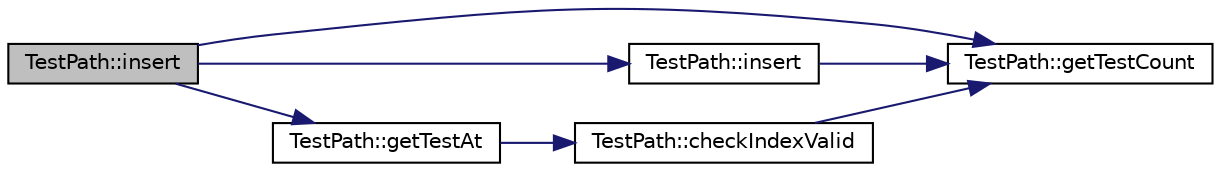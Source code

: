 digraph "TestPath::insert"
{
  edge [fontname="Helvetica",fontsize="10",labelfontname="Helvetica",labelfontsize="10"];
  node [fontname="Helvetica",fontsize="10",shape=record];
  rankdir="LR";
  Node1 [label="TestPath::insert",height=0.2,width=0.4,color="black", fillcolor="grey75", style="filled", fontcolor="black"];
  Node1 -> Node2 [color="midnightblue",fontsize="10",style="solid",fontname="Helvetica"];
  Node2 [label="TestPath::getTestCount",height=0.2,width=0.4,color="black", fillcolor="white", style="filled",URL="$class_test_path.html#abddfb30585d9888b4914603071b0676e",tooltip="Returns the number of tests in the path. "];
  Node1 -> Node3 [color="midnightblue",fontsize="10",style="solid",fontname="Helvetica"];
  Node3 [label="TestPath::insert",height=0.2,width=0.4,color="black", fillcolor="white", style="filled",URL="$class_test_path.html#afd3a125a947101c345b8dc9f9df4cb97",tooltip="Inserts a test at the specified index. "];
  Node3 -> Node2 [color="midnightblue",fontsize="10",style="solid",fontname="Helvetica"];
  Node1 -> Node4 [color="midnightblue",fontsize="10",style="solid",fontname="Helvetica"];
  Node4 [label="TestPath::getTestAt",height=0.2,width=0.4,color="black", fillcolor="white", style="filled",URL="$class_test_path.html#ab91b3a4bf8a5881f03f119d1af475e6e",tooltip="Returns the test of the specified index. "];
  Node4 -> Node5 [color="midnightblue",fontsize="10",style="solid",fontname="Helvetica"];
  Node5 [label="TestPath::checkIndexValid",height=0.2,width=0.4,color="black", fillcolor="white", style="filled",URL="$class_test_path.html#aebf839170b1a9e8199dd26f307028b6a",tooltip="Checks that the specified test index is within valid range. "];
  Node5 -> Node2 [color="midnightblue",fontsize="10",style="solid",fontname="Helvetica"];
}
